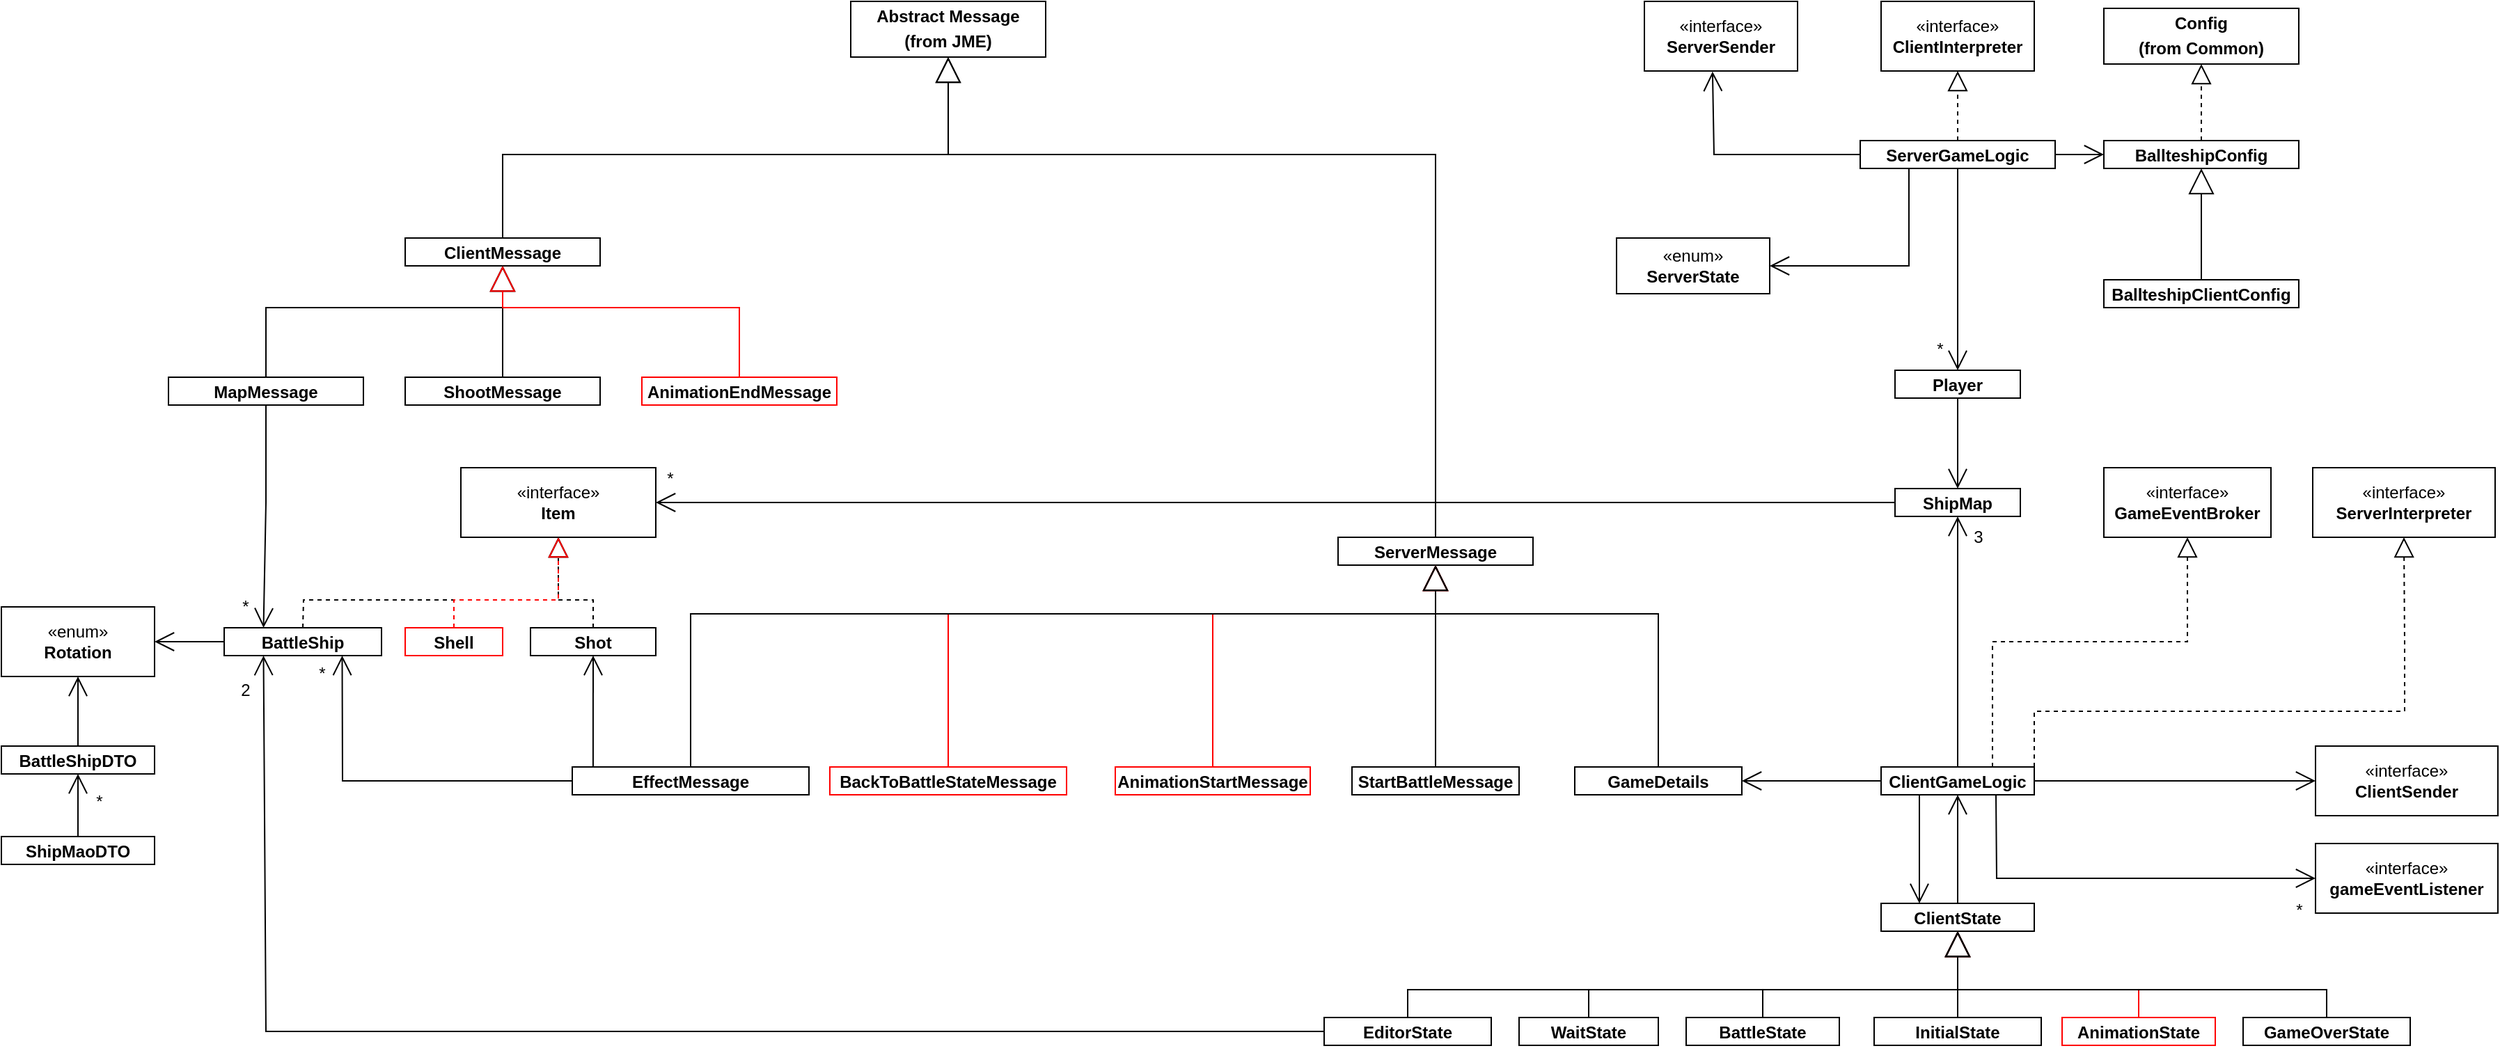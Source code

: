 <mxfile version="24.7.8">
  <diagram id="C5RBs43oDa-KdzZeNtuy" name="Page-1">
    <mxGraphModel dx="2288" dy="823" grid="1" gridSize="10" guides="1" tooltips="1" connect="1" arrows="1" fold="1" page="1" pageScale="1" pageWidth="827" pageHeight="1169" math="0" shadow="0">
      <root>
        <mxCell id="WIyWlLk6GJQsqaUBKTNV-0" />
        <mxCell id="WIyWlLk6GJQsqaUBKTNV-1" parent="WIyWlLk6GJQsqaUBKTNV-0" />
        <mxCell id="LkLulIeU9eejG4ewMiHC-0" value="&lt;p style=&quot;margin:0px;margin-top:4px;text-align:center;&quot;&gt;&lt;b&gt;Config&lt;/b&gt;&lt;/p&gt;&lt;p style=&quot;margin:0px;margin-top:4px;text-align:center;&quot;&gt;&lt;b&gt;(from Common)&lt;/b&gt;&lt;/p&gt;" style="verticalAlign=top;align=left;overflow=fill;html=1;whiteSpace=wrap;" parent="WIyWlLk6GJQsqaUBKTNV-1" vertex="1">
          <mxGeometry x="960" y="205" width="140" height="40" as="geometry" />
        </mxCell>
        <mxCell id="LkLulIeU9eejG4ewMiHC-1" value="&lt;p style=&quot;margin:0px;margin-top:4px;text-align:center;&quot;&gt;&lt;b&gt;Abstract Message&lt;/b&gt;&lt;/p&gt;&lt;p style=&quot;margin:0px;margin-top:4px;text-align:center;&quot;&gt;&lt;b&gt;(from JME)&lt;/b&gt;&lt;/p&gt;" style="verticalAlign=top;align=left;overflow=fill;html=1;whiteSpace=wrap;" parent="WIyWlLk6GJQsqaUBKTNV-1" vertex="1">
          <mxGeometry x="60" y="200" width="140" height="40" as="geometry" />
        </mxCell>
        <mxCell id="LkLulIeU9eejG4ewMiHC-2" value="«interface»&lt;br&gt;&lt;b&gt;ServerSender&lt;/b&gt;" style="html=1;whiteSpace=wrap;" parent="WIyWlLk6GJQsqaUBKTNV-1" vertex="1">
          <mxGeometry x="630" y="200" width="110" height="50" as="geometry" />
        </mxCell>
        <mxCell id="LkLulIeU9eejG4ewMiHC-3" value="«interface»&lt;br&gt;&lt;b&gt;ClientInterpreter&lt;/b&gt;" style="html=1;whiteSpace=wrap;" parent="WIyWlLk6GJQsqaUBKTNV-1" vertex="1">
          <mxGeometry x="800" y="200" width="110" height="50" as="geometry" />
        </mxCell>
        <mxCell id="LkLulIeU9eejG4ewMiHC-4" value="&lt;p style=&quot;margin:0px;margin-top:4px;text-align:center;&quot;&gt;&lt;b&gt;ClientMessage&lt;/b&gt;&lt;/p&gt;" style="verticalAlign=top;align=left;overflow=fill;html=1;whiteSpace=wrap;" parent="WIyWlLk6GJQsqaUBKTNV-1" vertex="1">
          <mxGeometry x="-260" y="370" width="140" height="20" as="geometry" />
        </mxCell>
        <mxCell id="LkLulIeU9eejG4ewMiHC-8" value="&lt;p style=&quot;margin:0px;margin-top:4px;text-align:center;&quot;&gt;&lt;b&gt;ServerMessage&lt;/b&gt;&lt;/p&gt;" style="verticalAlign=top;align=left;overflow=fill;html=1;whiteSpace=wrap;fillColor=default;" parent="WIyWlLk6GJQsqaUBKTNV-1" vertex="1">
          <mxGeometry x="410" y="585" width="140" height="20" as="geometry" />
        </mxCell>
        <mxCell id="LkLulIeU9eejG4ewMiHC-9" value="" style="endArrow=block;endSize=16;endFill=0;html=1;rounded=0;exitX=0.5;exitY=0;exitDx=0;exitDy=0;entryX=0.5;entryY=1;entryDx=0;entryDy=0;" parent="WIyWlLk6GJQsqaUBKTNV-1" source="LkLulIeU9eejG4ewMiHC-4" target="LkLulIeU9eejG4ewMiHC-1" edge="1">
          <mxGeometry width="160" relative="1" as="geometry">
            <mxPoint x="500" y="535" as="sourcePoint" />
            <mxPoint x="660" y="535" as="targetPoint" />
            <Array as="points">
              <mxPoint x="-190" y="310" />
              <mxPoint x="130" y="310" />
            </Array>
          </mxGeometry>
        </mxCell>
        <mxCell id="LkLulIeU9eejG4ewMiHC-10" value="" style="endArrow=block;endSize=16;endFill=0;html=1;rounded=0;exitX=0.5;exitY=0;exitDx=0;exitDy=0;" parent="WIyWlLk6GJQsqaUBKTNV-1" source="LkLulIeU9eejG4ewMiHC-8" edge="1">
          <mxGeometry width="160" relative="1" as="geometry">
            <mxPoint x="500" y="535" as="sourcePoint" />
            <mxPoint x="130" y="240" as="targetPoint" />
            <Array as="points">
              <mxPoint x="480" y="310" />
              <mxPoint x="130" y="310" />
            </Array>
          </mxGeometry>
        </mxCell>
        <mxCell id="LkLulIeU9eejG4ewMiHC-11" value="&lt;p style=&quot;margin:0px;margin-top:4px;text-align:center;&quot;&gt;&lt;b&gt;MapMessage&lt;/b&gt;&lt;/p&gt;" style="verticalAlign=top;align=left;overflow=fill;html=1;whiteSpace=wrap;" parent="WIyWlLk6GJQsqaUBKTNV-1" vertex="1">
          <mxGeometry x="-430" y="470" width="140" height="20" as="geometry" />
        </mxCell>
        <mxCell id="LkLulIeU9eejG4ewMiHC-13" value="&lt;p style=&quot;margin:0px;margin-top:4px;text-align:center;&quot;&gt;&lt;b&gt;ShootMessage&lt;/b&gt;&lt;/p&gt;" style="verticalAlign=top;align=left;overflow=fill;html=1;whiteSpace=wrap;" parent="WIyWlLk6GJQsqaUBKTNV-1" vertex="1">
          <mxGeometry x="-260" y="470" width="140" height="20" as="geometry" />
        </mxCell>
        <mxCell id="LkLulIeU9eejG4ewMiHC-14" value="&lt;p style=&quot;margin:0px;margin-top:4px;text-align:center;&quot;&gt;&lt;b&gt;AnimationEndMessage&lt;/b&gt;&lt;/p&gt;" style="verticalAlign=top;align=left;overflow=fill;html=1;whiteSpace=wrap;strokeColor=#FF0000;" parent="WIyWlLk6GJQsqaUBKTNV-1" vertex="1">
          <mxGeometry x="-90" y="470" width="140" height="20" as="geometry" />
        </mxCell>
        <mxCell id="LkLulIeU9eejG4ewMiHC-16" value="" style="endArrow=block;endSize=16;endFill=0;html=1;rounded=0;exitX=0.5;exitY=0;exitDx=0;exitDy=0;entryX=0.5;entryY=1;entryDx=0;entryDy=0;" parent="WIyWlLk6GJQsqaUBKTNV-1" source="LkLulIeU9eejG4ewMiHC-13" target="LkLulIeU9eejG4ewMiHC-4" edge="1">
          <mxGeometry width="160" relative="1" as="geometry">
            <mxPoint x="195" y="390" as="sourcePoint" />
            <mxPoint y="230" as="targetPoint" />
            <Array as="points">
              <mxPoint x="-190" y="420" />
            </Array>
          </mxGeometry>
        </mxCell>
        <mxCell id="LkLulIeU9eejG4ewMiHC-17" value="" style="endArrow=block;endSize=16;endFill=0;html=1;rounded=0;exitX=0.5;exitY=0;exitDx=0;exitDy=0;entryX=0.5;entryY=1;entryDx=0;entryDy=0;" parent="WIyWlLk6GJQsqaUBKTNV-1" source="LkLulIeU9eejG4ewMiHC-11" target="LkLulIeU9eejG4ewMiHC-4" edge="1">
          <mxGeometry width="160" relative="1" as="geometry">
            <mxPoint x="205" y="400" as="sourcePoint" />
            <mxPoint x="10" y="240" as="targetPoint" />
            <Array as="points">
              <mxPoint x="-360" y="420" />
              <mxPoint x="-190" y="420" />
            </Array>
          </mxGeometry>
        </mxCell>
        <mxCell id="LkLulIeU9eejG4ewMiHC-18" value="&lt;p style=&quot;margin:0px;margin-top:4px;text-align:center;&quot;&gt;&lt;b&gt;ServerGameLogic&lt;/b&gt;&lt;/p&gt;" style="verticalAlign=top;align=left;overflow=fill;html=1;whiteSpace=wrap;" parent="WIyWlLk6GJQsqaUBKTNV-1" vertex="1">
          <mxGeometry x="785" y="300" width="140" height="20" as="geometry" />
        </mxCell>
        <mxCell id="LkLulIeU9eejG4ewMiHC-20" value="" style="endArrow=block;dashed=1;endFill=0;endSize=12;html=1;rounded=0;exitX=0.5;exitY=0;exitDx=0;exitDy=0;entryX=0.5;entryY=1;entryDx=0;entryDy=0;" parent="WIyWlLk6GJQsqaUBKTNV-1" source="LkLulIeU9eejG4ewMiHC-18" target="LkLulIeU9eejG4ewMiHC-3" edge="1">
          <mxGeometry width="160" relative="1" as="geometry">
            <mxPoint x="480" y="310" as="sourcePoint" />
            <mxPoint x="640" y="310" as="targetPoint" />
            <Array as="points" />
          </mxGeometry>
        </mxCell>
        <mxCell id="LkLulIeU9eejG4ewMiHC-21" value="" style="endArrow=open;endFill=1;endSize=12;html=1;rounded=0;exitX=0;exitY=0.5;exitDx=0;exitDy=0;entryX=0.445;entryY=1.008;entryDx=0;entryDy=0;entryPerimeter=0;" parent="WIyWlLk6GJQsqaUBKTNV-1" source="LkLulIeU9eejG4ewMiHC-18" target="LkLulIeU9eejG4ewMiHC-2" edge="1">
          <mxGeometry width="160" relative="1" as="geometry">
            <mxPoint x="720" y="320" as="sourcePoint" />
            <mxPoint x="880" y="320" as="targetPoint" />
            <Array as="points">
              <mxPoint x="680" y="310" />
            </Array>
          </mxGeometry>
        </mxCell>
        <mxCell id="LkLulIeU9eejG4ewMiHC-22" value="" style="endArrow=open;endFill=1;endSize=12;html=1;rounded=0;exitX=1;exitY=0.5;exitDx=0;exitDy=0;entryX=0;entryY=0.5;entryDx=0;entryDy=0;" parent="WIyWlLk6GJQsqaUBKTNV-1" source="LkLulIeU9eejG4ewMiHC-18" target="LkLulIeU9eejG4ewMiHC-23" edge="1">
          <mxGeometry width="160" relative="1" as="geometry">
            <mxPoint x="1226" y="340" as="sourcePoint" />
            <mxPoint x="1070" y="310" as="targetPoint" />
          </mxGeometry>
        </mxCell>
        <mxCell id="LkLulIeU9eejG4ewMiHC-23" value="&lt;p style=&quot;margin:0px;margin-top:4px;text-align:center;&quot;&gt;&lt;b&gt;BallteshipConfig&lt;/b&gt;&lt;/p&gt;" style="verticalAlign=top;align=left;overflow=fill;html=1;whiteSpace=wrap;" parent="WIyWlLk6GJQsqaUBKTNV-1" vertex="1">
          <mxGeometry x="960" y="300" width="140" height="20" as="geometry" />
        </mxCell>
        <mxCell id="LkLulIeU9eejG4ewMiHC-24" value="" style="endArrow=block;dashed=1;endFill=0;endSize=12;html=1;rounded=0;exitX=0.5;exitY=0;exitDx=0;exitDy=0;entryX=0.5;entryY=1;entryDx=0;entryDy=0;" parent="WIyWlLk6GJQsqaUBKTNV-1" source="LkLulIeU9eejG4ewMiHC-23" target="LkLulIeU9eejG4ewMiHC-0" edge="1">
          <mxGeometry width="160" relative="1" as="geometry">
            <mxPoint x="1009" y="355" as="sourcePoint" />
            <mxPoint x="1009" y="200" as="targetPoint" />
            <Array as="points" />
          </mxGeometry>
        </mxCell>
        <mxCell id="LkLulIeU9eejG4ewMiHC-25" value="&lt;p style=&quot;margin:0px;margin-top:4px;text-align:center;&quot;&gt;&lt;b&gt;BallteshipClientConfig&lt;/b&gt;&lt;/p&gt;" style="verticalAlign=top;align=left;overflow=fill;html=1;whiteSpace=wrap;" parent="WIyWlLk6GJQsqaUBKTNV-1" vertex="1">
          <mxGeometry x="960" y="400" width="140" height="20" as="geometry" />
        </mxCell>
        <mxCell id="LkLulIeU9eejG4ewMiHC-26" value="" style="endArrow=block;endSize=16;endFill=0;html=1;rounded=0;exitX=0.5;exitY=0;exitDx=0;exitDy=0;entryX=0.5;entryY=1;entryDx=0;entryDy=0;" parent="WIyWlLk6GJQsqaUBKTNV-1" source="LkLulIeU9eejG4ewMiHC-25" target="LkLulIeU9eejG4ewMiHC-23" edge="1">
          <mxGeometry width="160" relative="1" as="geometry">
            <mxPoint x="904" y="520" as="sourcePoint" />
            <mxPoint x="709" y="360" as="targetPoint" />
            <Array as="points">
              <mxPoint x="1030" y="370" />
            </Array>
          </mxGeometry>
        </mxCell>
        <mxCell id="LkLulIeU9eejG4ewMiHC-27" value="«enum»&lt;br&gt;&lt;b&gt;ServerState&lt;/b&gt;" style="html=1;whiteSpace=wrap;" parent="WIyWlLk6GJQsqaUBKTNV-1" vertex="1">
          <mxGeometry x="610" y="370" width="110" height="40" as="geometry" />
        </mxCell>
        <mxCell id="LkLulIeU9eejG4ewMiHC-28" value="" style="endArrow=open;endFill=1;endSize=12;html=1;rounded=0;exitX=0.25;exitY=1;exitDx=0;exitDy=0;entryX=1;entryY=0.5;entryDx=0;entryDy=0;" parent="WIyWlLk6GJQsqaUBKTNV-1" source="LkLulIeU9eejG4ewMiHC-18" target="LkLulIeU9eejG4ewMiHC-27" edge="1">
          <mxGeometry width="160" relative="1" as="geometry">
            <mxPoint x="746" y="370" as="sourcePoint" />
            <mxPoint x="680" y="390" as="targetPoint" />
            <Array as="points">
              <mxPoint x="820" y="390" />
              <mxPoint x="743" y="390" />
            </Array>
          </mxGeometry>
        </mxCell>
        <mxCell id="LkLulIeU9eejG4ewMiHC-29" value="&lt;p style=&quot;margin:0px;margin-top:4px;text-align:center;&quot;&gt;&lt;b&gt;Player&lt;/b&gt;&lt;/p&gt;" style="verticalAlign=top;align=left;overflow=fill;html=1;whiteSpace=wrap;" parent="WIyWlLk6GJQsqaUBKTNV-1" vertex="1">
          <mxGeometry x="810" y="465" width="90" height="20" as="geometry" />
        </mxCell>
        <mxCell id="LkLulIeU9eejG4ewMiHC-31" value="" style="endArrow=open;endFill=1;endSize=12;html=1;rounded=0;exitX=0.5;exitY=1;exitDx=0;exitDy=0;entryX=0.5;entryY=0;entryDx=0;entryDy=0;" parent="WIyWlLk6GJQsqaUBKTNV-1" source="LkLulIeU9eejG4ewMiHC-18" target="LkLulIeU9eejG4ewMiHC-29" edge="1">
          <mxGeometry width="160" relative="1" as="geometry">
            <mxPoint x="830" y="330" as="sourcePoint" />
            <mxPoint x="870" y="460" as="targetPoint" />
            <Array as="points" />
          </mxGeometry>
        </mxCell>
        <mxCell id="LkLulIeU9eejG4ewMiHC-32" value="&lt;p style=&quot;margin:0px;margin-top:4px;text-align:center;&quot;&gt;&lt;b&gt;ShipMap&lt;/b&gt;&lt;/p&gt;" style="verticalAlign=top;align=left;overflow=fill;html=1;whiteSpace=wrap;" parent="WIyWlLk6GJQsqaUBKTNV-1" vertex="1">
          <mxGeometry x="810" y="550" width="90" height="20" as="geometry" />
        </mxCell>
        <mxCell id="LkLulIeU9eejG4ewMiHC-33" value="" style="endArrow=open;endFill=1;endSize=12;html=1;rounded=0;exitX=0.5;exitY=1;exitDx=0;exitDy=0;entryX=0.5;entryY=0;entryDx=0;entryDy=0;" parent="WIyWlLk6GJQsqaUBKTNV-1" source="LkLulIeU9eejG4ewMiHC-29" target="LkLulIeU9eejG4ewMiHC-32" edge="1">
          <mxGeometry width="160" relative="1" as="geometry">
            <mxPoint x="865" y="280" as="sourcePoint" />
            <mxPoint x="865" y="425" as="targetPoint" />
            <Array as="points" />
          </mxGeometry>
        </mxCell>
        <mxCell id="LkLulIeU9eejG4ewMiHC-34" value="«interface»&lt;br&gt;&lt;b&gt;GameEventBroker&lt;/b&gt;" style="html=1;whiteSpace=wrap;" parent="WIyWlLk6GJQsqaUBKTNV-1" vertex="1">
          <mxGeometry x="960" y="535" width="120" height="50" as="geometry" />
        </mxCell>
        <mxCell id="LkLulIeU9eejG4ewMiHC-35" value="«interface»&lt;br&gt;&lt;b&gt;ServerInterpreter&lt;/b&gt;" style="html=1;whiteSpace=wrap;" parent="WIyWlLk6GJQsqaUBKTNV-1" vertex="1">
          <mxGeometry x="1110" y="535" width="131" height="50" as="geometry" />
        </mxCell>
        <mxCell id="LkLulIeU9eejG4ewMiHC-36" value="«interface»&lt;br&gt;&lt;b&gt;ClientSender&lt;/b&gt;" style="html=1;whiteSpace=wrap;" parent="WIyWlLk6GJQsqaUBKTNV-1" vertex="1">
          <mxGeometry x="1112" y="735" width="131" height="50" as="geometry" />
        </mxCell>
        <mxCell id="LkLulIeU9eejG4ewMiHC-37" value="«interface»&lt;br&gt;&lt;b&gt;gameEventListener&lt;/b&gt;" style="html=1;whiteSpace=wrap;" parent="WIyWlLk6GJQsqaUBKTNV-1" vertex="1">
          <mxGeometry x="1112" y="805" width="131" height="50" as="geometry" />
        </mxCell>
        <mxCell id="LkLulIeU9eejG4ewMiHC-38" value="&lt;p style=&quot;margin:0px;margin-top:4px;text-align:center;&quot;&gt;&lt;b&gt;ClientGameLogic&lt;/b&gt;&lt;/p&gt;" style="verticalAlign=top;align=left;overflow=fill;html=1;whiteSpace=wrap;" parent="WIyWlLk6GJQsqaUBKTNV-1" vertex="1">
          <mxGeometry x="800" y="750" width="110" height="20" as="geometry" />
        </mxCell>
        <mxCell id="LkLulIeU9eejG4ewMiHC-39" value="" style="endArrow=open;endFill=1;endSize=12;html=1;rounded=0;exitX=0.5;exitY=0;exitDx=0;exitDy=0;entryX=0.25;entryY=0;entryDx=0;entryDy=0;" parent="WIyWlLk6GJQsqaUBKTNV-1" source="LkLulIeU9eejG4ewMiHC-38" target="LkLulIeU9eejG4ewMiHC-44" edge="1">
          <mxGeometry width="160" relative="1" as="geometry">
            <mxPoint x="865" y="445" as="sourcePoint" />
            <mxPoint x="865" y="560" as="targetPoint" />
            <Array as="points" />
          </mxGeometry>
        </mxCell>
        <mxCell id="LkLulIeU9eejG4ewMiHC-40" value="" style="endArrow=open;endFill=1;endSize=12;html=1;rounded=0;exitX=1;exitY=0.5;exitDx=0;exitDy=0;entryX=0;entryY=0.5;entryDx=0;entryDy=0;" parent="WIyWlLk6GJQsqaUBKTNV-1" source="LkLulIeU9eejG4ewMiHC-38" target="LkLulIeU9eejG4ewMiHC-36" edge="1">
          <mxGeometry width="160" relative="1" as="geometry">
            <mxPoint x="867" y="755" as="sourcePoint" />
            <mxPoint x="867" y="625" as="targetPoint" />
            <Array as="points" />
          </mxGeometry>
        </mxCell>
        <mxCell id="LkLulIeU9eejG4ewMiHC-41" value="" style="endArrow=open;endFill=1;endSize=12;html=1;rounded=0;exitX=0.75;exitY=1;exitDx=0;exitDy=0;entryX=0;entryY=0.5;entryDx=0;entryDy=0;" parent="WIyWlLk6GJQsqaUBKTNV-1" source="LkLulIeU9eejG4ewMiHC-38" target="LkLulIeU9eejG4ewMiHC-37" edge="1">
          <mxGeometry width="160" relative="1" as="geometry">
            <mxPoint x="877" y="765" as="sourcePoint" />
            <mxPoint x="877" y="635" as="targetPoint" />
            <Array as="points">
              <mxPoint x="883" y="830" />
              <mxPoint x="1062" y="830" />
            </Array>
          </mxGeometry>
        </mxCell>
        <mxCell id="LkLulIeU9eejG4ewMiHC-42" value="" style="endArrow=block;dashed=1;endFill=0;endSize=12;html=1;rounded=0;entryX=0.5;entryY=1;entryDx=0;entryDy=0;" parent="WIyWlLk6GJQsqaUBKTNV-1" target="LkLulIeU9eejG4ewMiHC-34" edge="1">
          <mxGeometry width="160" relative="1" as="geometry">
            <mxPoint x="880" y="750" as="sourcePoint" />
            <mxPoint x="1015" y="550" as="targetPoint" />
            <Array as="points">
              <mxPoint x="880" y="660" />
              <mxPoint x="1020" y="660" />
            </Array>
          </mxGeometry>
        </mxCell>
        <mxCell id="LkLulIeU9eejG4ewMiHC-43" value="" style="endArrow=block;dashed=1;endFill=0;endSize=12;html=1;rounded=0;entryX=0.5;entryY=1;entryDx=0;entryDy=0;exitX=1;exitY=0;exitDx=0;exitDy=0;" parent="WIyWlLk6GJQsqaUBKTNV-1" target="LkLulIeU9eejG4ewMiHC-35" edge="1" source="LkLulIeU9eejG4ewMiHC-38">
          <mxGeometry width="160" relative="1" as="geometry">
            <mxPoint x="880" y="750" as="sourcePoint" />
            <mxPoint x="1190" y="640" as="targetPoint" />
            <Array as="points">
              <mxPoint x="910" y="710" />
              <mxPoint x="1176" y="710" />
              <mxPoint x="1176" y="660" />
            </Array>
          </mxGeometry>
        </mxCell>
        <mxCell id="LkLulIeU9eejG4ewMiHC-44" value="3" style="text;html=1;align=center;verticalAlign=middle;whiteSpace=wrap;rounded=0;" parent="WIyWlLk6GJQsqaUBKTNV-1" vertex="1">
          <mxGeometry x="840" y="570" width="60" height="30" as="geometry" />
        </mxCell>
        <mxCell id="LkLulIeU9eejG4ewMiHC-45" value="*" style="text;html=1;align=center;verticalAlign=middle;resizable=0;points=[];autosize=1;strokeColor=none;fillColor=none;" parent="WIyWlLk6GJQsqaUBKTNV-1" vertex="1">
          <mxGeometry x="827" y="435" width="30" height="30" as="geometry" />
        </mxCell>
        <mxCell id="LkLulIeU9eejG4ewMiHC-47" value="&lt;p style=&quot;margin:0px;margin-top:4px;text-align:center;&quot;&gt;&lt;b&gt;ClientState&lt;/b&gt;&lt;/p&gt;" style="verticalAlign=top;align=left;overflow=fill;html=1;whiteSpace=wrap;" parent="WIyWlLk6GJQsqaUBKTNV-1" vertex="1">
          <mxGeometry x="800" y="848" width="110" height="20" as="geometry" />
        </mxCell>
        <mxCell id="LkLulIeU9eejG4ewMiHC-48" value="" style="endArrow=open;endFill=1;endSize=12;html=1;rounded=0;entryX=0.25;entryY=0;entryDx=0;entryDy=0;exitX=0.25;exitY=1;exitDx=0;exitDy=0;" parent="WIyWlLk6GJQsqaUBKTNV-1" source="LkLulIeU9eejG4ewMiHC-38" target="LkLulIeU9eejG4ewMiHC-47" edge="1">
          <mxGeometry width="160" relative="1" as="geometry">
            <mxPoint x="830" y="790" as="sourcePoint" />
            <mxPoint x="830" y="820" as="targetPoint" />
            <Array as="points" />
          </mxGeometry>
        </mxCell>
        <mxCell id="LkLulIeU9eejG4ewMiHC-49" value="" style="endArrow=open;endFill=1;endSize=12;html=1;rounded=0;exitX=0.5;exitY=0;exitDx=0;exitDy=0;entryX=0.5;entryY=1;entryDx=0;entryDy=0;" parent="WIyWlLk6GJQsqaUBKTNV-1" source="LkLulIeU9eejG4ewMiHC-47" target="LkLulIeU9eejG4ewMiHC-38" edge="1">
          <mxGeometry width="160" relative="1" as="geometry">
            <mxPoint x="892" y="865" as="sourcePoint" />
            <mxPoint x="852" y="815" as="targetPoint" />
            <Array as="points" />
          </mxGeometry>
        </mxCell>
        <mxCell id="LkLulIeU9eejG4ewMiHC-50" value="&lt;p style=&quot;margin:0px;margin-top:4px;text-align:center;&quot;&gt;&lt;b&gt;GameDetails&lt;/b&gt;&lt;/p&gt;" style="verticalAlign=top;align=left;overflow=fill;html=1;whiteSpace=wrap;" parent="WIyWlLk6GJQsqaUBKTNV-1" vertex="1">
          <mxGeometry x="580" y="750" width="120" height="20" as="geometry" />
        </mxCell>
        <mxCell id="LkLulIeU9eejG4ewMiHC-51" value="" style="endArrow=open;endFill=1;endSize=12;html=1;rounded=0;exitX=0;exitY=0.5;exitDx=0;exitDy=0;entryX=1;entryY=0.5;entryDx=0;entryDy=0;" parent="WIyWlLk6GJQsqaUBKTNV-1" source="LkLulIeU9eejG4ewMiHC-38" target="LkLulIeU9eejG4ewMiHC-50" edge="1">
          <mxGeometry width="160" relative="1" as="geometry">
            <mxPoint x="740" y="835" as="sourcePoint" />
            <mxPoint x="740" y="715" as="targetPoint" />
            <Array as="points" />
          </mxGeometry>
        </mxCell>
        <mxCell id="LkLulIeU9eejG4ewMiHC-52" value="&lt;p style=&quot;margin:0px;margin-top:4px;text-align:center;&quot;&gt;&lt;b&gt;StartBattleMessage&lt;/b&gt;&lt;/p&gt;" style="verticalAlign=top;align=left;overflow=fill;html=1;whiteSpace=wrap;" parent="WIyWlLk6GJQsqaUBKTNV-1" vertex="1">
          <mxGeometry x="420" y="750" width="120" height="20" as="geometry" />
        </mxCell>
        <mxCell id="LkLulIeU9eejG4ewMiHC-54" value="&lt;p style=&quot;margin:0px;margin-top:4px;text-align:center;&quot;&gt;&lt;b&gt;AnimationStartMessage&lt;/b&gt;&lt;/p&gt;" style="verticalAlign=top;align=left;overflow=fill;html=1;whiteSpace=wrap;fillColor=default;strokeColor=#FF0000;" parent="WIyWlLk6GJQsqaUBKTNV-1" vertex="1">
          <mxGeometry x="250" y="750" width="140" height="20" as="geometry" />
        </mxCell>
        <mxCell id="LkLulIeU9eejG4ewMiHC-55" value="&lt;p style=&quot;margin:0px;margin-top:4px;text-align:center;&quot;&gt;&lt;b&gt;BackToBattleStateMessage&lt;/b&gt;&lt;/p&gt;" style="verticalAlign=top;align=left;overflow=fill;html=1;whiteSpace=wrap;fillColor=default;strokeColor=#FF0000;" parent="WIyWlLk6GJQsqaUBKTNV-1" vertex="1">
          <mxGeometry x="45" y="750" width="170" height="20" as="geometry" />
        </mxCell>
        <mxCell id="LkLulIeU9eejG4ewMiHC-56" value="" style="endArrow=block;endSize=16;endFill=0;html=1;rounded=0;exitX=0.5;exitY=0;exitDx=0;exitDy=0;entryX=0.5;entryY=1;entryDx=0;entryDy=0;" parent="WIyWlLk6GJQsqaUBKTNV-1" source="LkLulIeU9eejG4ewMiHC-52" target="LkLulIeU9eejG4ewMiHC-8" edge="1">
          <mxGeometry width="160" relative="1" as="geometry">
            <mxPoint x="827" y="470" as="sourcePoint" />
            <mxPoint x="477" y="310" as="targetPoint" />
            <Array as="points" />
          </mxGeometry>
        </mxCell>
        <mxCell id="LkLulIeU9eejG4ewMiHC-57" value="" style="endArrow=block;endSize=16;endFill=0;html=1;rounded=0;entryX=0.5;entryY=1;entryDx=0;entryDy=0;fillColor=#FF0000;exitX=0.5;exitY=0;exitDx=0;exitDy=0;strokeColor=#FF0000;" parent="WIyWlLk6GJQsqaUBKTNV-1" source="LkLulIeU9eejG4ewMiHC-54" target="LkLulIeU9eejG4ewMiHC-8" edge="1">
          <mxGeometry width="160" relative="1" as="geometry">
            <mxPoint x="280" y="700" as="sourcePoint" />
            <mxPoint x="488" y="285" as="targetPoint" />
            <Array as="points">
              <mxPoint x="320" y="690" />
              <mxPoint x="320" y="640" />
              <mxPoint x="480" y="640" />
            </Array>
          </mxGeometry>
        </mxCell>
        <mxCell id="LkLulIeU9eejG4ewMiHC-58" value="" style="endArrow=block;endSize=16;endFill=0;html=1;rounded=0;exitX=0.5;exitY=0;exitDx=0;exitDy=0;entryX=0.5;entryY=1;entryDx=0;entryDy=0;strokeColor=#FF0000;" parent="WIyWlLk6GJQsqaUBKTNV-1" source="LkLulIeU9eejG4ewMiHC-55" target="LkLulIeU9eejG4ewMiHC-8" edge="1">
          <mxGeometry width="160" relative="1" as="geometry">
            <mxPoint x="360" y="710" as="sourcePoint" />
            <mxPoint x="490" y="280" as="targetPoint" />
            <Array as="points">
              <mxPoint x="130" y="640" />
              <mxPoint x="480" y="640" />
            </Array>
          </mxGeometry>
        </mxCell>
        <mxCell id="LkLulIeU9eejG4ewMiHC-59" value="" style="endArrow=block;endSize=16;endFill=0;html=1;rounded=0;exitX=0.5;exitY=0;exitDx=0;exitDy=0;entryX=0.5;entryY=1;entryDx=0;entryDy=0;" parent="WIyWlLk6GJQsqaUBKTNV-1" source="LkLulIeU9eejG4ewMiHC-50" target="LkLulIeU9eejG4ewMiHC-8" edge="1">
          <mxGeometry width="160" relative="1" as="geometry">
            <mxPoint x="510" y="710" as="sourcePoint" />
            <mxPoint x="488" y="285" as="targetPoint" />
            <Array as="points">
              <mxPoint x="640" y="640" />
              <mxPoint x="480" y="640" />
            </Array>
          </mxGeometry>
        </mxCell>
        <mxCell id="LkLulIeU9eejG4ewMiHC-60" value="«interface»&lt;br&gt;&lt;b&gt;Item&lt;/b&gt;" style="html=1;whiteSpace=wrap;" parent="WIyWlLk6GJQsqaUBKTNV-1" vertex="1">
          <mxGeometry x="-220" y="535" width="140" height="50" as="geometry" />
        </mxCell>
        <mxCell id="LkLulIeU9eejG4ewMiHC-61" value="&lt;p style=&quot;margin:0px;margin-top:4px;text-align:center;&quot;&gt;&lt;b&gt;EffectMessage&lt;/b&gt;&lt;/p&gt;" style="verticalAlign=top;align=left;overflow=fill;html=1;whiteSpace=wrap;" parent="WIyWlLk6GJQsqaUBKTNV-1" vertex="1">
          <mxGeometry x="-140" y="750" width="170" height="20" as="geometry" />
        </mxCell>
        <mxCell id="LkLulIeU9eejG4ewMiHC-62" value="" style="endArrow=block;endSize=16;endFill=0;html=1;rounded=0;exitX=0.5;exitY=0;exitDx=0;exitDy=0;entryX=0.5;entryY=1;entryDx=0;entryDy=0;" parent="WIyWlLk6GJQsqaUBKTNV-1" source="LkLulIeU9eejG4ewMiHC-61" target="LkLulIeU9eejG4ewMiHC-8" edge="1">
          <mxGeometry width="160" relative="1" as="geometry">
            <mxPoint x="30" y="680" as="sourcePoint" />
            <mxPoint x="384" y="250" as="targetPoint" />
            <Array as="points">
              <mxPoint x="-55" y="640" />
              <mxPoint x="480" y="640" />
            </Array>
          </mxGeometry>
        </mxCell>
        <mxCell id="LkLulIeU9eejG4ewMiHC-63" value="&lt;p style=&quot;margin:0px;margin-top:4px;text-align:center;&quot;&gt;&lt;b&gt;Shot&lt;/b&gt;&lt;/p&gt;&lt;p style=&quot;margin:0px;margin-top:4px;text-align:center;&quot;&gt;&lt;b&gt;&lt;br&gt;&lt;/b&gt;&lt;/p&gt;" style="verticalAlign=top;align=left;overflow=fill;html=1;whiteSpace=wrap;" parent="WIyWlLk6GJQsqaUBKTNV-1" vertex="1">
          <mxGeometry x="-170" y="650" width="90" height="20" as="geometry" />
        </mxCell>
        <mxCell id="LkLulIeU9eejG4ewMiHC-64" value="&lt;p style=&quot;margin:0px;margin-top:4px;text-align:center;&quot;&gt;&lt;b&gt;BattleShip&lt;/b&gt;&lt;/p&gt;&lt;p style=&quot;margin:0px;margin-top:4px;text-align:center;&quot;&gt;&lt;b&gt;&lt;br&gt;&lt;/b&gt;&lt;/p&gt;" style="verticalAlign=top;align=left;overflow=fill;html=1;whiteSpace=wrap;" parent="WIyWlLk6GJQsqaUBKTNV-1" vertex="1">
          <mxGeometry x="-390" y="650" width="113" height="20" as="geometry" />
        </mxCell>
        <mxCell id="LkLulIeU9eejG4ewMiHC-65" value="&lt;p style=&quot;margin:0px;margin-top:4px;text-align:center;&quot;&gt;&lt;b&gt;Shell&lt;/b&gt;&lt;/p&gt;" style="verticalAlign=top;align=left;overflow=fill;html=1;whiteSpace=wrap;fillColor=default;strokeColor=#FF0000;" parent="WIyWlLk6GJQsqaUBKTNV-1" vertex="1">
          <mxGeometry x="-260" y="650" width="70" height="20" as="geometry" />
        </mxCell>
        <mxCell id="LkLulIeU9eejG4ewMiHC-66" value="" style="endArrow=open;endFill=1;endSize=12;html=1;rounded=0;exitX=0;exitY=0.5;exitDx=0;exitDy=0;entryX=1;entryY=0.5;entryDx=0;entryDy=0;" parent="WIyWlLk6GJQsqaUBKTNV-1" source="LkLulIeU9eejG4ewMiHC-32" target="LkLulIeU9eejG4ewMiHC-60" edge="1">
          <mxGeometry width="160" relative="1" as="geometry">
            <mxPoint x="270" y="485" as="sourcePoint" />
            <mxPoint x="270" y="365" as="targetPoint" />
            <Array as="points" />
          </mxGeometry>
        </mxCell>
        <mxCell id="LkLulIeU9eejG4ewMiHC-67" value="*" style="text;html=1;align=center;verticalAlign=middle;resizable=0;points=[];autosize=1;strokeColor=none;fillColor=none;" parent="WIyWlLk6GJQsqaUBKTNV-1" vertex="1">
          <mxGeometry x="-85" y="528" width="30" height="30" as="geometry" />
        </mxCell>
        <mxCell id="LkLulIeU9eejG4ewMiHC-68" value="" style="endArrow=block;endSize=16;endFill=0;html=1;rounded=0;exitX=0.5;exitY=0;exitDx=0;exitDy=0;entryX=0.5;entryY=1;entryDx=0;entryDy=0;strokeColor=#FF0000;" parent="WIyWlLk6GJQsqaUBKTNV-1" edge="1">
          <mxGeometry width="160" relative="1" as="geometry">
            <mxPoint x="-20" y="470" as="sourcePoint" />
            <mxPoint x="-190" y="390" as="targetPoint" />
            <Array as="points">
              <mxPoint x="-20" y="420" />
              <mxPoint x="-190" y="420" />
            </Array>
          </mxGeometry>
        </mxCell>
        <mxCell id="LkLulIeU9eejG4ewMiHC-69" value="" style="endArrow=block;dashed=1;endFill=0;endSize=12;html=1;rounded=0;exitX=0.5;exitY=0;exitDx=0;exitDy=0;entryX=0.5;entryY=1;entryDx=0;entryDy=0;" parent="WIyWlLk6GJQsqaUBKTNV-1" source="LkLulIeU9eejG4ewMiHC-63" target="LkLulIeU9eejG4ewMiHC-60" edge="1">
          <mxGeometry width="160" relative="1" as="geometry">
            <mxPoint x="-70.42" y="750" as="sourcePoint" />
            <mxPoint x="-70.42" y="590" as="targetPoint" />
            <Array as="points">
              <mxPoint x="-125" y="630" />
              <mxPoint x="-150" y="630" />
            </Array>
          </mxGeometry>
        </mxCell>
        <mxCell id="LkLulIeU9eejG4ewMiHC-70" value="" style="endArrow=block;dashed=1;endFill=0;endSize=12;html=1;rounded=0;exitX=0.5;exitY=0;exitDx=0;exitDy=0;entryX=0.5;entryY=1;entryDx=0;entryDy=0;" parent="WIyWlLk6GJQsqaUBKTNV-1" source="LkLulIeU9eejG4ewMiHC-64" target="LkLulIeU9eejG4ewMiHC-60" edge="1">
          <mxGeometry width="160" relative="1" as="geometry">
            <mxPoint x="-115" y="660" as="sourcePoint" />
            <mxPoint x="-150" y="590" as="targetPoint" />
            <Array as="points">
              <mxPoint x="-333" y="630" />
              <mxPoint x="-150" y="630" />
            </Array>
          </mxGeometry>
        </mxCell>
        <mxCell id="LkLulIeU9eejG4ewMiHC-71" value="" style="endArrow=block;dashed=1;endFill=0;endSize=12;html=1;rounded=0;exitX=0.5;exitY=0;exitDx=0;exitDy=0;entryX=0.5;entryY=1;entryDx=0;entryDy=0;strokeColor=#FF0000;" parent="WIyWlLk6GJQsqaUBKTNV-1" source="LkLulIeU9eejG4ewMiHC-65" target="LkLulIeU9eejG4ewMiHC-60" edge="1">
          <mxGeometry width="160" relative="1" as="geometry">
            <mxPoint x="-233" y="660" as="sourcePoint" />
            <mxPoint x="-175" y="595" as="targetPoint" />
            <Array as="points">
              <mxPoint x="-225" y="630" />
              <mxPoint x="-150" y="630" />
            </Array>
          </mxGeometry>
        </mxCell>
        <mxCell id="LkLulIeU9eejG4ewMiHC-72" value="" style="endArrow=open;endFill=1;endSize=12;html=1;rounded=0;entryX=0.5;entryY=1;entryDx=0;entryDy=0;exitX=0.088;exitY=0.02;exitDx=0;exitDy=0;exitPerimeter=0;" parent="WIyWlLk6GJQsqaUBKTNV-1" source="LkLulIeU9eejG4ewMiHC-61" target="LkLulIeU9eejG4ewMiHC-63" edge="1">
          <mxGeometry width="160" relative="1" as="geometry">
            <mxPoint x="370" y="690" as="sourcePoint" />
            <mxPoint x="-70" y="570" as="targetPoint" />
            <Array as="points" />
          </mxGeometry>
        </mxCell>
        <mxCell id="LkLulIeU9eejG4ewMiHC-73" value="" style="endArrow=open;endFill=1;endSize=12;html=1;rounded=0;entryX=0.75;entryY=1;entryDx=0;entryDy=0;exitX=0;exitY=0.5;exitDx=0;exitDy=0;" parent="WIyWlLk6GJQsqaUBKTNV-1" source="LkLulIeU9eejG4ewMiHC-61" target="LkLulIeU9eejG4ewMiHC-64" edge="1">
          <mxGeometry width="160" relative="1" as="geometry">
            <mxPoint x="-115" y="760" as="sourcePoint" />
            <mxPoint x="-115" y="680" as="targetPoint" />
            <Array as="points">
              <mxPoint x="-305" y="760" />
            </Array>
          </mxGeometry>
        </mxCell>
        <mxCell id="LkLulIeU9eejG4ewMiHC-74" value="*" style="text;html=1;align=center;verticalAlign=middle;resizable=0;points=[];autosize=1;strokeColor=none;fillColor=none;" parent="WIyWlLk6GJQsqaUBKTNV-1" vertex="1">
          <mxGeometry x="-335" y="668" width="30" height="30" as="geometry" />
        </mxCell>
        <mxCell id="LkLulIeU9eejG4ewMiHC-75" value="" style="endArrow=open;endFill=1;endSize=12;html=1;rounded=0;entryX=0.25;entryY=0;entryDx=0;entryDy=0;exitX=0.5;exitY=1;exitDx=0;exitDy=0;" parent="WIyWlLk6GJQsqaUBKTNV-1" source="LkLulIeU9eejG4ewMiHC-11" target="LkLulIeU9eejG4ewMiHC-64" edge="1">
          <mxGeometry width="160" relative="1" as="geometry">
            <mxPoint x="-393.5" y="535" as="sourcePoint" />
            <mxPoint x="-586.5" y="445" as="targetPoint" />
            <Array as="points">
              <mxPoint x="-360" y="560" />
            </Array>
          </mxGeometry>
        </mxCell>
        <mxCell id="LkLulIeU9eejG4ewMiHC-76" value="*" style="text;html=1;align=center;verticalAlign=middle;resizable=0;points=[];autosize=1;strokeColor=none;fillColor=none;" parent="WIyWlLk6GJQsqaUBKTNV-1" vertex="1">
          <mxGeometry x="-390" y="620" width="30" height="30" as="geometry" />
        </mxCell>
        <mxCell id="LkLulIeU9eejG4ewMiHC-79" value="&lt;p style=&quot;margin:0px;margin-top:4px;text-align:center;&quot;&gt;&lt;b&gt;WaitState&lt;/b&gt;&lt;/p&gt;" style="verticalAlign=top;align=left;overflow=fill;html=1;whiteSpace=wrap;" parent="WIyWlLk6GJQsqaUBKTNV-1" vertex="1">
          <mxGeometry x="540" y="930" width="100" height="20" as="geometry" />
        </mxCell>
        <mxCell id="LkLulIeU9eejG4ewMiHC-80" value="&lt;p style=&quot;margin:0px;margin-top:4px;text-align:center;&quot;&gt;&lt;b&gt;BattleState&lt;/b&gt;&lt;/p&gt;" style="verticalAlign=top;align=left;overflow=fill;html=1;whiteSpace=wrap;" parent="WIyWlLk6GJQsqaUBKTNV-1" vertex="1">
          <mxGeometry x="660" y="930" width="110" height="20" as="geometry" />
        </mxCell>
        <mxCell id="LkLulIeU9eejG4ewMiHC-81" value="&lt;p style=&quot;margin:0px;margin-top:4px;text-align:center;&quot;&gt;&lt;b&gt;InitialState&lt;/b&gt;&lt;/p&gt;" style="verticalAlign=top;align=left;overflow=fill;html=1;whiteSpace=wrap;" parent="WIyWlLk6GJQsqaUBKTNV-1" vertex="1">
          <mxGeometry x="795" y="930" width="120" height="20" as="geometry" />
        </mxCell>
        <mxCell id="LkLulIeU9eejG4ewMiHC-82" value="&lt;p style=&quot;margin:0px;margin-top:4px;text-align:center;&quot;&gt;&lt;b&gt;AnimationState&lt;/b&gt;&lt;/p&gt;" style="verticalAlign=top;align=left;overflow=fill;html=1;whiteSpace=wrap;fillColor=default;strokeColor=#FF0000;" parent="WIyWlLk6GJQsqaUBKTNV-1" vertex="1">
          <mxGeometry x="930" y="930" width="110" height="20" as="geometry" />
        </mxCell>
        <mxCell id="LkLulIeU9eejG4ewMiHC-83" value="&lt;p style=&quot;margin:0px;margin-top:4px;text-align:center;&quot;&gt;&lt;b&gt;GameOverState&lt;/b&gt;&lt;/p&gt;" style="verticalAlign=top;align=left;overflow=fill;html=1;whiteSpace=wrap;" parent="WIyWlLk6GJQsqaUBKTNV-1" vertex="1">
          <mxGeometry x="1060" y="930" width="120" height="20" as="geometry" />
        </mxCell>
        <mxCell id="LkLulIeU9eejG4ewMiHC-84" value="&lt;p style=&quot;margin:0px;margin-top:4px;text-align:center;&quot;&gt;&lt;b&gt;EditorState&lt;/b&gt;&lt;/p&gt;" style="verticalAlign=top;align=left;overflow=fill;html=1;whiteSpace=wrap;" parent="WIyWlLk6GJQsqaUBKTNV-1" vertex="1">
          <mxGeometry x="400" y="930" width="120" height="20" as="geometry" />
        </mxCell>
        <mxCell id="LkLulIeU9eejG4ewMiHC-85" value="" style="endArrow=block;endSize=16;endFill=0;html=1;rounded=0;exitX=0.5;exitY=0;exitDx=0;exitDy=0;entryX=0.5;entryY=1;entryDx=0;entryDy=0;" parent="WIyWlLk6GJQsqaUBKTNV-1" source="LkLulIeU9eejG4ewMiHC-81" target="LkLulIeU9eejG4ewMiHC-47" edge="1">
          <mxGeometry width="160" relative="1" as="geometry">
            <mxPoint x="820" y="1020" as="sourcePoint" />
            <mxPoint x="940" y="890" as="targetPoint" />
            <Array as="points">
              <mxPoint x="855" y="910" />
            </Array>
          </mxGeometry>
        </mxCell>
        <mxCell id="LkLulIeU9eejG4ewMiHC-86" value="" style="endArrow=block;endSize=16;endFill=0;html=1;rounded=0;exitX=0.5;exitY=0;exitDx=0;exitDy=0;entryX=0.5;entryY=1;entryDx=0;entryDy=0;" parent="WIyWlLk6GJQsqaUBKTNV-1" source="LkLulIeU9eejG4ewMiHC-80" target="LkLulIeU9eejG4ewMiHC-47" edge="1">
          <mxGeometry width="160" relative="1" as="geometry">
            <mxPoint x="860" y="940" as="sourcePoint" />
            <mxPoint x="940" y="860" as="targetPoint" />
            <Array as="points">
              <mxPoint x="715" y="910" />
              <mxPoint x="855" y="910" />
            </Array>
          </mxGeometry>
        </mxCell>
        <mxCell id="LkLulIeU9eejG4ewMiHC-87" value="" style="endArrow=block;endSize=16;endFill=0;html=1;rounded=0;exitX=0.5;exitY=0;exitDx=0;exitDy=0;entryX=0.5;entryY=1;entryDx=0;entryDy=0;" parent="WIyWlLk6GJQsqaUBKTNV-1" source="LkLulIeU9eejG4ewMiHC-79" target="LkLulIeU9eejG4ewMiHC-47" edge="1">
          <mxGeometry width="160" relative="1" as="geometry">
            <mxPoint x="628" y="925" as="sourcePoint" />
            <mxPoint x="890" y="890" as="targetPoint" />
            <Array as="points">
              <mxPoint x="590" y="910" />
              <mxPoint x="855" y="910" />
            </Array>
          </mxGeometry>
        </mxCell>
        <mxCell id="LkLulIeU9eejG4ewMiHC-89" value="" style="endArrow=block;endSize=16;endFill=0;html=1;rounded=0;exitX=0.5;exitY=0;exitDx=0;exitDy=0;entryX=0.5;entryY=1;entryDx=0;entryDy=0;fillColor=#FF0000;strokeColor=#FF0000;" parent="WIyWlLk6GJQsqaUBKTNV-1" source="LkLulIeU9eejG4ewMiHC-82" target="LkLulIeU9eejG4ewMiHC-47" edge="1">
          <mxGeometry width="160" relative="1" as="geometry">
            <mxPoint x="877" y="950" as="sourcePoint" />
            <mxPoint x="920" y="890" as="targetPoint" />
            <Array as="points">
              <mxPoint x="985" y="910" />
              <mxPoint x="855" y="910" />
            </Array>
          </mxGeometry>
        </mxCell>
        <mxCell id="LkLulIeU9eejG4ewMiHC-90" value="" style="endArrow=block;endSize=16;endFill=0;html=1;rounded=0;exitX=0.5;exitY=0;exitDx=0;exitDy=0;entryX=0.5;entryY=1;entryDx=0;entryDy=0;" parent="WIyWlLk6GJQsqaUBKTNV-1" source="LkLulIeU9eejG4ewMiHC-83" target="LkLulIeU9eejG4ewMiHC-47" edge="1">
          <mxGeometry width="160" relative="1" as="geometry">
            <mxPoint x="1120" y="920" as="sourcePoint" />
            <mxPoint x="840" y="890" as="targetPoint" />
            <Array as="points">
              <mxPoint x="1120" y="910" />
              <mxPoint x="855" y="910" />
            </Array>
          </mxGeometry>
        </mxCell>
        <mxCell id="LkLulIeU9eejG4ewMiHC-91" value="" style="endArrow=block;endSize=16;endFill=0;html=1;rounded=0;exitX=0.5;exitY=0;exitDx=0;exitDy=0;entryX=0.5;entryY=1;entryDx=0;entryDy=0;" parent="WIyWlLk6GJQsqaUBKTNV-1" source="LkLulIeU9eejG4ewMiHC-84" target="LkLulIeU9eejG4ewMiHC-47" edge="1">
          <mxGeometry width="160" relative="1" as="geometry">
            <mxPoint x="503" y="910" as="sourcePoint" />
            <mxPoint x="800" y="890" as="targetPoint" />
            <Array as="points">
              <mxPoint x="460" y="910" />
              <mxPoint x="855" y="910" />
            </Array>
          </mxGeometry>
        </mxCell>
        <mxCell id="LkLulIeU9eejG4ewMiHC-92" value="" style="endArrow=open;endFill=1;endSize=12;html=1;rounded=0;exitX=0;exitY=0.5;exitDx=0;exitDy=0;entryX=0.25;entryY=1;entryDx=0;entryDy=0;" parent="WIyWlLk6GJQsqaUBKTNV-1" source="LkLulIeU9eejG4ewMiHC-84" target="LkLulIeU9eejG4ewMiHC-64" edge="1">
          <mxGeometry width="160" relative="1" as="geometry">
            <mxPoint x="380" y="830" as="sourcePoint" />
            <mxPoint x="40" y="870" as="targetPoint" />
            <Array as="points">
              <mxPoint x="-360" y="940" />
            </Array>
          </mxGeometry>
        </mxCell>
        <mxCell id="LkLulIeU9eejG4ewMiHC-93" value="2" style="text;html=1;align=center;verticalAlign=middle;resizable=0;points=[];autosize=1;strokeColor=none;fillColor=none;" parent="WIyWlLk6GJQsqaUBKTNV-1" vertex="1">
          <mxGeometry x="-390" y="680" width="30" height="30" as="geometry" />
        </mxCell>
        <mxCell id="LkLulIeU9eejG4ewMiHC-94" value="*" style="text;html=1;align=center;verticalAlign=middle;resizable=0;points=[];autosize=1;strokeColor=none;fillColor=none;" parent="WIyWlLk6GJQsqaUBKTNV-1" vertex="1">
          <mxGeometry x="1085" y="838" width="30" height="30" as="geometry" />
        </mxCell>
        <mxCell id="LkLulIeU9eejG4ewMiHC-95" value="«enum»&lt;br&gt;&lt;b&gt;Rotation&lt;/b&gt;" style="html=1;whiteSpace=wrap;" parent="WIyWlLk6GJQsqaUBKTNV-1" vertex="1">
          <mxGeometry x="-550" y="635" width="110" height="50" as="geometry" />
        </mxCell>
        <mxCell id="LkLulIeU9eejG4ewMiHC-96" value="&lt;p style=&quot;margin:0px;margin-top:4px;text-align:center;&quot;&gt;&lt;b&gt;BattleShipDTO&lt;/b&gt;&lt;/p&gt;&lt;p style=&quot;margin:0px;margin-top:4px;text-align:center;&quot;&gt;&lt;b&gt;&lt;br&gt;&lt;/b&gt;&lt;/p&gt;" style="verticalAlign=top;align=left;overflow=fill;html=1;whiteSpace=wrap;" parent="WIyWlLk6GJQsqaUBKTNV-1" vertex="1">
          <mxGeometry x="-550" y="735" width="110" height="20" as="geometry" />
        </mxCell>
        <mxCell id="LkLulIeU9eejG4ewMiHC-97" value="&lt;p style=&quot;margin:0px;margin-top:4px;text-align:center;&quot;&gt;&lt;b&gt;ShipMaoDTO&lt;/b&gt;&lt;/p&gt;" style="verticalAlign=top;align=left;overflow=fill;html=1;whiteSpace=wrap;" parent="WIyWlLk6GJQsqaUBKTNV-1" vertex="1">
          <mxGeometry x="-550" y="800" width="110" height="20" as="geometry" />
        </mxCell>
        <mxCell id="LkLulIeU9eejG4ewMiHC-98" value="" style="endArrow=open;endFill=1;endSize=12;html=1;rounded=0;entryX=0.5;entryY=1;entryDx=0;entryDy=0;exitX=0.5;exitY=0;exitDx=0;exitDy=0;" parent="WIyWlLk6GJQsqaUBKTNV-1" source="LkLulIeU9eejG4ewMiHC-96" target="LkLulIeU9eejG4ewMiHC-95" edge="1">
          <mxGeometry width="160" relative="1" as="geometry">
            <mxPoint x="-420.8" y="778" as="sourcePoint" />
            <mxPoint x="-420.8" y="698" as="targetPoint" />
            <Array as="points" />
          </mxGeometry>
        </mxCell>
        <mxCell id="LkLulIeU9eejG4ewMiHC-99" value="" style="endArrow=open;endFill=1;endSize=12;html=1;rounded=0;entryX=0.5;entryY=1;entryDx=0;entryDy=0;exitX=0.5;exitY=0;exitDx=0;exitDy=0;" parent="WIyWlLk6GJQsqaUBKTNV-1" source="LkLulIeU9eejG4ewMiHC-97" target="LkLulIeU9eejG4ewMiHC-96" edge="1">
          <mxGeometry width="160" relative="1" as="geometry">
            <mxPoint x="-485" y="745" as="sourcePoint" />
            <mxPoint x="-485" y="695" as="targetPoint" />
            <Array as="points" />
          </mxGeometry>
        </mxCell>
        <mxCell id="LkLulIeU9eejG4ewMiHC-100" value="*" style="text;html=1;align=center;verticalAlign=middle;resizable=0;points=[];autosize=1;strokeColor=none;fillColor=none;" parent="WIyWlLk6GJQsqaUBKTNV-1" vertex="1">
          <mxGeometry x="-495" y="760" width="30" height="30" as="geometry" />
        </mxCell>
        <mxCell id="LkLulIeU9eejG4ewMiHC-101" value="" style="endArrow=open;endFill=1;endSize=12;html=1;rounded=0;entryX=1;entryY=0.5;entryDx=0;entryDy=0;exitX=0;exitY=0.5;exitDx=0;exitDy=0;" parent="WIyWlLk6GJQsqaUBKTNV-1" source="LkLulIeU9eejG4ewMiHC-64" target="LkLulIeU9eejG4ewMiHC-95" edge="1">
          <mxGeometry width="160" relative="1" as="geometry">
            <mxPoint x="-485" y="745" as="sourcePoint" />
            <mxPoint x="-485" y="695" as="targetPoint" />
            <Array as="points" />
          </mxGeometry>
        </mxCell>
      </root>
    </mxGraphModel>
  </diagram>
</mxfile>
